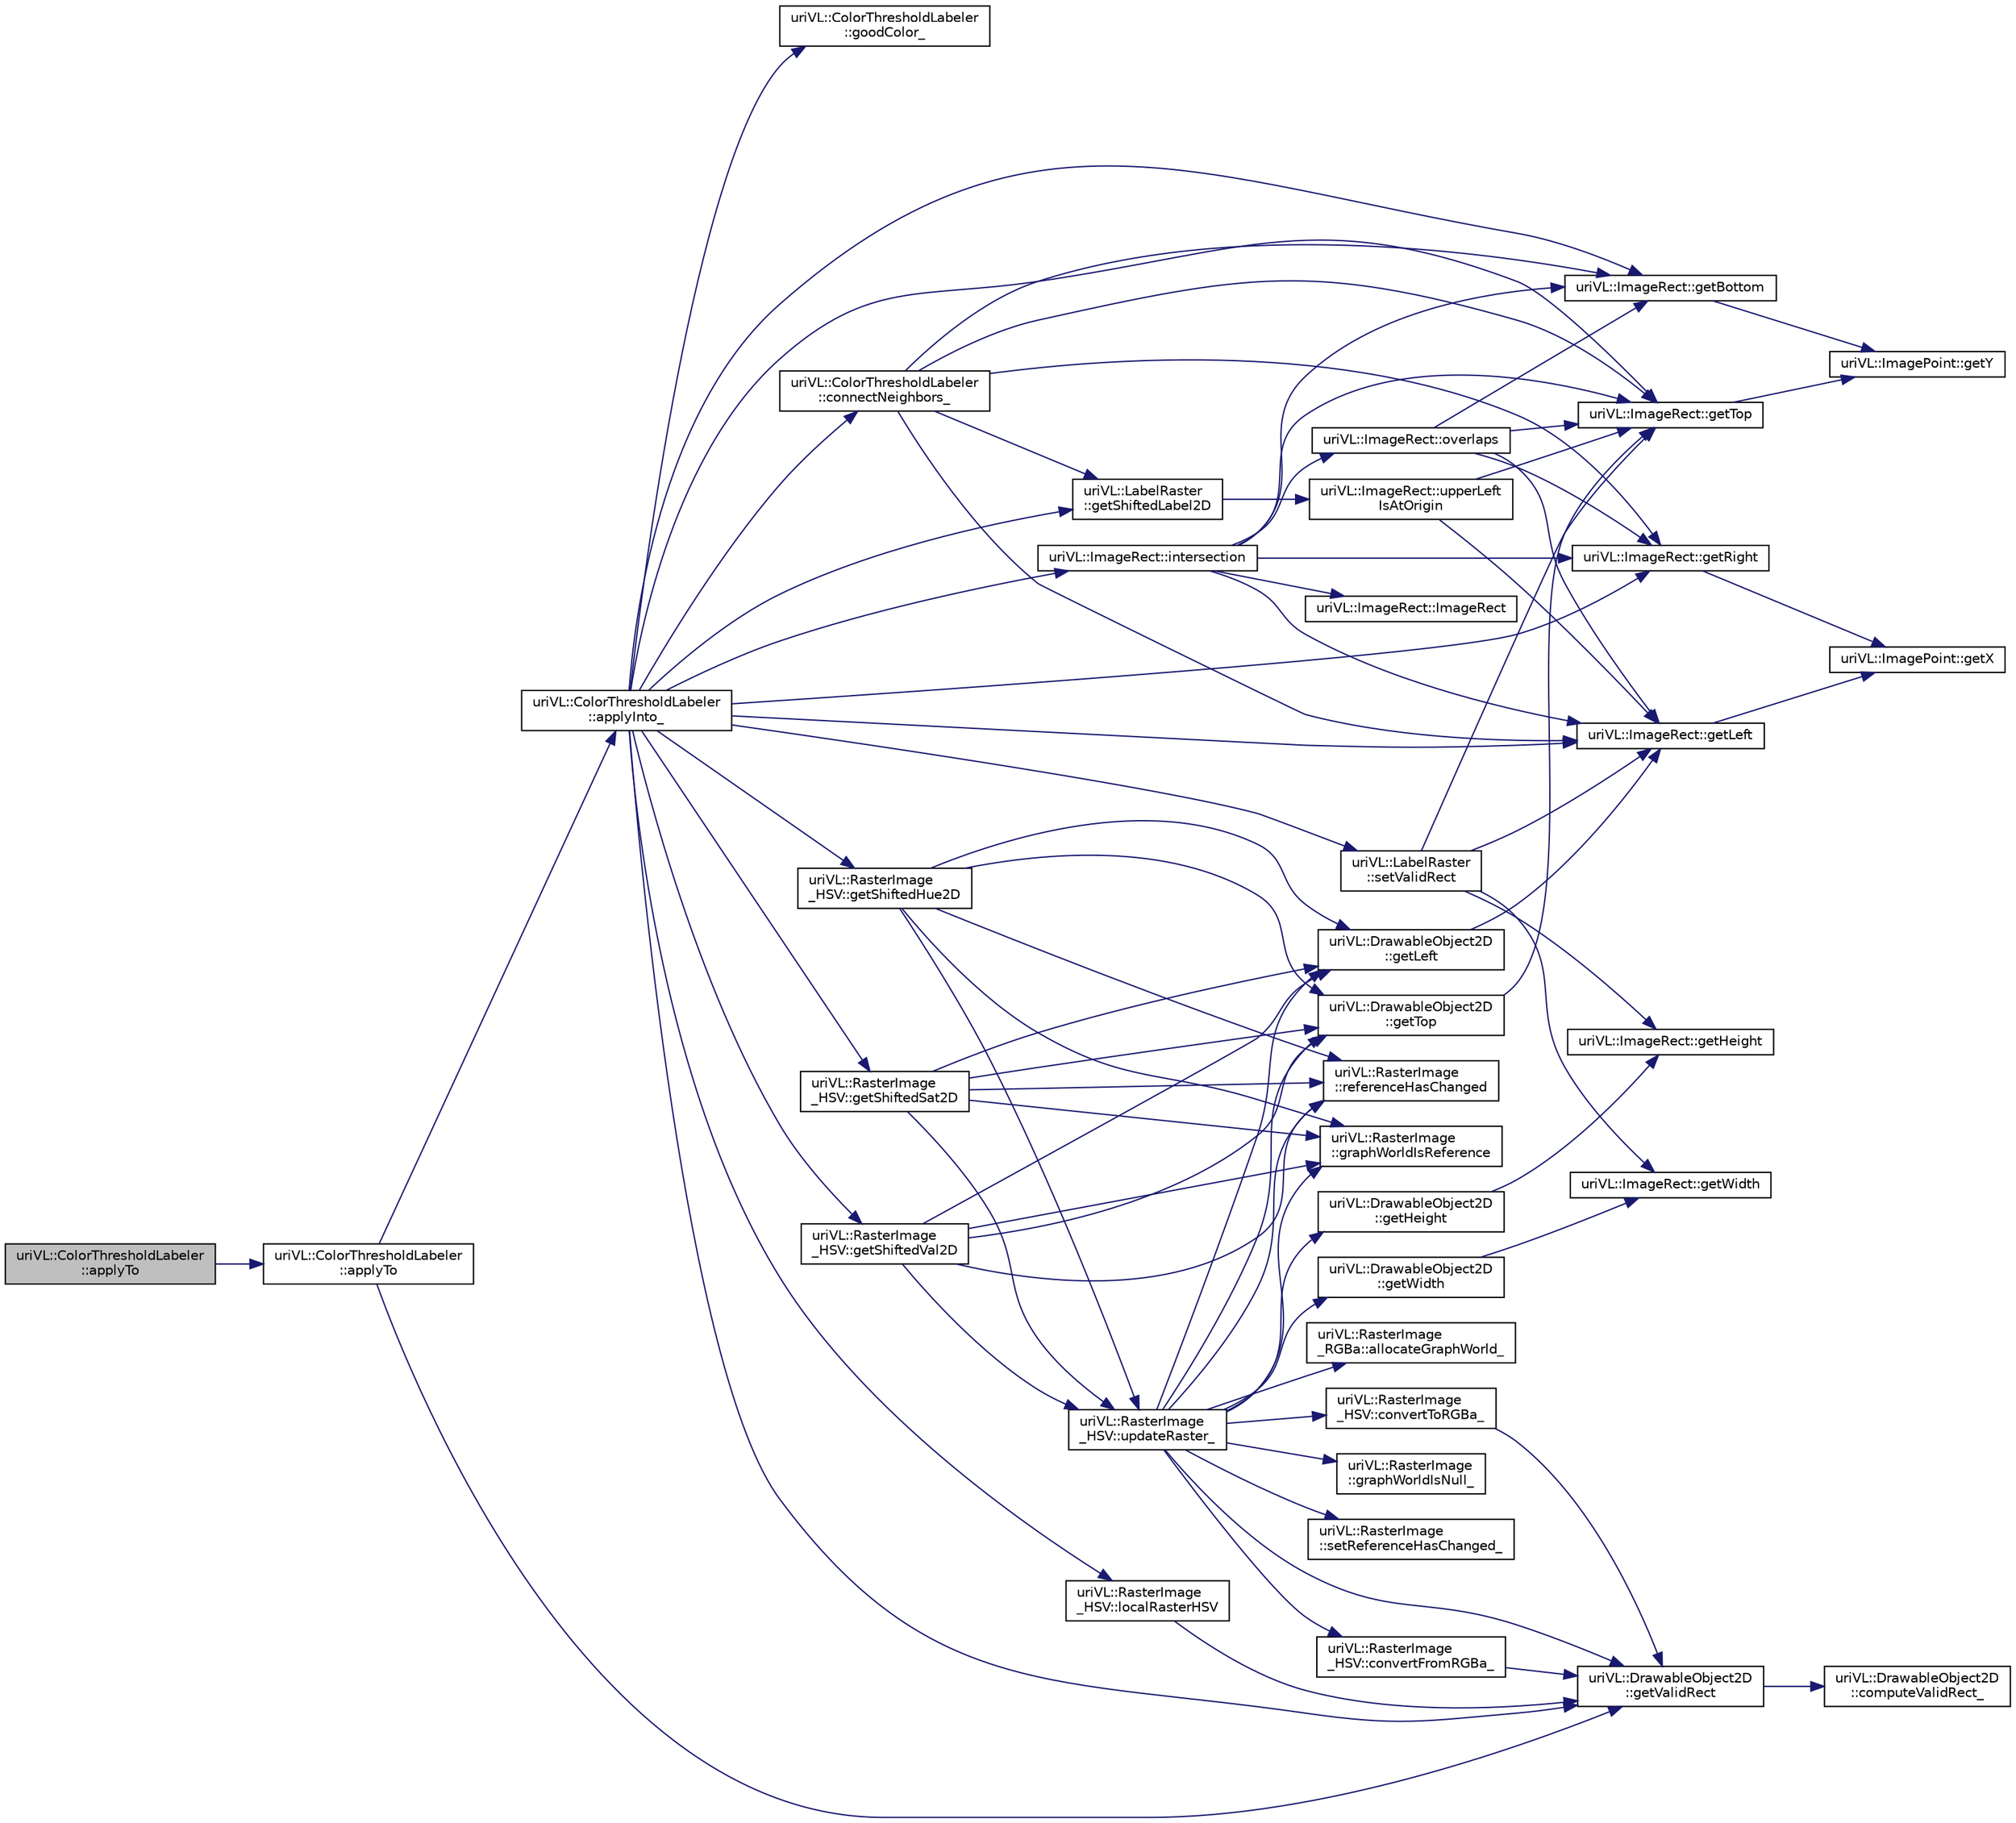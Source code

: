 digraph "uriVL::ColorThresholdLabeler::applyTo"
{
  edge [fontname="Helvetica",fontsize="10",labelfontname="Helvetica",labelfontsize="10"];
  node [fontname="Helvetica",fontsize="10",shape=record];
  rankdir="LR";
  Node1 [label="uriVL::ColorThresholdLabeler\l::applyTo",height=0.2,width=0.4,color="black", fillcolor="grey75", style="filled", fontcolor="black"];
  Node1 -> Node2 [color="midnightblue",fontsize="10",style="solid",fontname="Helvetica"];
  Node2 [label="uriVL::ColorThresholdLabeler\l::applyTo",height=0.2,width=0.4,color="black", fillcolor="white", style="filled",URL="$classuriVL_1_1ColorThresholdLabeler.html#af0ce018180ec17c919179c20c182fd8b",tooltip="Applies this operator to an image, returns the result as a LabelRaster. "];
  Node2 -> Node3 [color="midnightblue",fontsize="10",style="solid",fontname="Helvetica"];
  Node3 [label="uriVL::ColorThresholdLabeler\l::applyInto_",height=0.2,width=0.4,color="black", fillcolor="white", style="filled",URL="$classuriVL_1_1ColorThresholdLabeler.html#ac36b7365014f87ec582ce76dd7251a17",tooltip="When URIVL_LUT_COLOR_SEGM is defined, stores a lookup table that associates a label to every rgb inde..."];
  Node3 -> Node4 [color="midnightblue",fontsize="10",style="solid",fontname="Helvetica"];
  Node4 [label="uriVL::ColorThresholdLabeler\l::connectNeighbors_",height=0.2,width=0.4,color="black", fillcolor="white", style="filled",URL="$classuriVL_1_1ColorThresholdLabeler.html#a2e64b1b77e8b2cea92ede06d4afc31bc",tooltip="connect neighbor pixels based on each pixel&#39;s 8-neighborhood label values "];
  Node4 -> Node5 [color="midnightblue",fontsize="10",style="solid",fontname="Helvetica"];
  Node5 [label="uriVL::ImageRect::getTop",height=0.2,width=0.4,color="black", fillcolor="white", style="filled",URL="$classuriVL_1_1ImageRect.html#a2715b0a7b291354fd839a95ece0e0aba",tooltip="Returns the minimum y coordinate of the rectangle. "];
  Node5 -> Node6 [color="midnightblue",fontsize="10",style="solid",fontname="Helvetica"];
  Node6 [label="uriVL::ImagePoint::getY",height=0.2,width=0.4,color="black", fillcolor="white", style="filled",URL="$classuriVL_1_1ImagePoint.html#a4edda1ad5b1f3b39db3ac200dfddf016",tooltip="Returns the point&#39;s y coordinate. "];
  Node4 -> Node7 [color="midnightblue",fontsize="10",style="solid",fontname="Helvetica"];
  Node7 [label="uriVL::ImageRect::getBottom",height=0.2,width=0.4,color="black", fillcolor="white", style="filled",URL="$classuriVL_1_1ImageRect.html#acb34c902550ecb25f7fa6ffb620aea71",tooltip="Returns the maximum y coordinate of the rectangle. "];
  Node7 -> Node6 [color="midnightblue",fontsize="10",style="solid",fontname="Helvetica"];
  Node4 -> Node8 [color="midnightblue",fontsize="10",style="solid",fontname="Helvetica"];
  Node8 [label="uriVL::ImageRect::getLeft",height=0.2,width=0.4,color="black", fillcolor="white", style="filled",URL="$classuriVL_1_1ImageRect.html#a38bd531df6bd6c4892bca1a690feda13",tooltip="Returns the minimum x coordinate of the rectangle. "];
  Node8 -> Node9 [color="midnightblue",fontsize="10",style="solid",fontname="Helvetica"];
  Node9 [label="uriVL::ImagePoint::getX",height=0.2,width=0.4,color="black", fillcolor="white", style="filled",URL="$classuriVL_1_1ImagePoint.html#a4845eb34e164c8dffd9b366cf61f3f5b",tooltip="Returns the point&#39;s x coordinate. "];
  Node4 -> Node10 [color="midnightblue",fontsize="10",style="solid",fontname="Helvetica"];
  Node10 [label="uriVL::ImageRect::getRight",height=0.2,width=0.4,color="black", fillcolor="white", style="filled",URL="$classuriVL_1_1ImageRect.html#a89884bd1866a1b7ffb67d4cc1ec1a052",tooltip="Returns the maximum x coordinate of the rectangle. "];
  Node10 -> Node9 [color="midnightblue",fontsize="10",style="solid",fontname="Helvetica"];
  Node4 -> Node11 [color="midnightblue",fontsize="10",style="solid",fontname="Helvetica"];
  Node11 [label="uriVL::LabelRaster\l::getShiftedLabel2D",height=0.2,width=0.4,color="black", fillcolor="white", style="filled",URL="$classuriVL_1_1LabelRaster.html#a133fd2c51e4eed625df31a4b452ce2be",tooltip="Returns the label raster&#39;s read-only shifted 2D array. "];
  Node11 -> Node12 [color="midnightblue",fontsize="10",style="solid",fontname="Helvetica"];
  Node12 [label="uriVL::ImageRect::upperLeft\lIsAtOrigin",height=0.2,width=0.4,color="black", fillcolor="white", style="filled",URL="$classuriVL_1_1ImageRect.html#a0f6446fb5a440e3d901d07bf791625c0",tooltip="Indicates whether this rectangle has its upper left corner at (0, 0) "];
  Node12 -> Node5 [color="midnightblue",fontsize="10",style="solid",fontname="Helvetica"];
  Node12 -> Node8 [color="midnightblue",fontsize="10",style="solid",fontname="Helvetica"];
  Node3 -> Node7 [color="midnightblue",fontsize="10",style="solid",fontname="Helvetica"];
  Node3 -> Node8 [color="midnightblue",fontsize="10",style="solid",fontname="Helvetica"];
  Node3 -> Node10 [color="midnightblue",fontsize="10",style="solid",fontname="Helvetica"];
  Node3 -> Node13 [color="midnightblue",fontsize="10",style="solid",fontname="Helvetica"];
  Node13 [label="uriVL::RasterImage\l_HSV::getShiftedHue2D",height=0.2,width=0.4,color="black", fillcolor="white", style="filled",URL="$classuriVL_1_1RasterImage__HSV.html#a72e5a012356dcc397ca2141e8233e856",tooltip="Returns the hue as a read-only shifted 2D raster. "];
  Node13 -> Node14 [color="midnightblue",fontsize="10",style="solid",fontname="Helvetica"];
  Node14 [label="uriVL::RasterImage\l::graphWorldIsReference",height=0.2,width=0.4,color="black", fillcolor="white", style="filled",URL="$classuriVL_1_1RasterImage.html#ac6190461f1bd30c426fc3d183b74429b",tooltip="Indicates whether or not the raster stored in the GraphWorld (if it exists) contains the reference va..."];
  Node13 -> Node15 [color="midnightblue",fontsize="10",style="solid",fontname="Helvetica"];
  Node15 [label="uriVL::RasterImage\l::referenceHasChanged",height=0.2,width=0.4,color="black", fillcolor="white", style="filled",URL="$classuriVL_1_1RasterImage.html#a8d10dedd31a0e59925bdf31a37d03097",tooltip="Indicates whether or not the reference raster for this image has been modified. "];
  Node13 -> Node16 [color="midnightblue",fontsize="10",style="solid",fontname="Helvetica"];
  Node16 [label="uriVL::RasterImage\l_HSV::updateRaster_",height=0.2,width=0.4,color="black", fillcolor="white", style="filled",URL="$classuriVL_1_1RasterImage__HSV.html#acea5d54496623c70bc30d825b339dbba",tooltip="Forces an update of the base rgb raster if it is not the reference raster. "];
  Node16 -> Node15 [color="midnightblue",fontsize="10",style="solid",fontname="Helvetica"];
  Node16 -> Node17 [color="midnightblue",fontsize="10",style="solid",fontname="Helvetica"];
  Node17 [label="uriVL::RasterImage\l::graphWorldIsNull_",height=0.2,width=0.4,color="black", fillcolor="white", style="filled",URL="$classuriVL_1_1RasterImage.html#a828cf5c4cfe56eaa135c6f7c0d17f49c",tooltip="Indicates whether the GraphWorld was allocated for this object. "];
  Node16 -> Node18 [color="midnightblue",fontsize="10",style="solid",fontname="Helvetica"];
  Node18 [label="uriVL::RasterImage\l::setReferenceHasChanged_",height=0.2,width=0.4,color="black", fillcolor="white", style="filled",URL="$classuriVL_1_1RasterImage.html#a6c62baac612cff6df7be87dce2dfc5fb",tooltip="To be called by a child class that has modified the graphworld or one of the secondary rasters..."];
  Node16 -> Node14 [color="midnightblue",fontsize="10",style="solid",fontname="Helvetica"];
  Node16 -> Node19 [color="midnightblue",fontsize="10",style="solid",fontname="Helvetica"];
  Node19 [label="uriVL::RasterImage\l_HSV::convertFromRGBa_",height=0.2,width=0.4,color="black", fillcolor="white", style="filled",URL="$classuriVL_1_1RasterImage__HSV.html#a0c641f26c0f5e53b785f13fe83033dd1",tooltip="Calculates HSV values for the input RGBa image received as parameter. "];
  Node19 -> Node20 [color="midnightblue",fontsize="10",style="solid",fontname="Helvetica"];
  Node20 [label="uriVL::DrawableObject2D\l::getValidRect",height=0.2,width=0.4,color="black", fillcolor="white", style="filled",URL="$classuriVL_1_1DrawableObject2D.html#ad654c2c5da02b3b20298c3eef4153874",tooltip="Returns the object&#39;s valid data rectangle. "];
  Node20 -> Node21 [color="midnightblue",fontsize="10",style="solid",fontname="Helvetica"];
  Node21 [label="uriVL::DrawableObject2D\l::computeValidRect_",height=0.2,width=0.4,color="black", fillcolor="white", style="filled",URL="$classuriVL_1_1DrawableObject2D.html#a9eb135fd212d80a8fbc3caa7e242d9dd",tooltip="Calculates the object&#39;s valid box. "];
  Node16 -> Node20 [color="midnightblue",fontsize="10",style="solid",fontname="Helvetica"];
  Node16 -> Node22 [color="midnightblue",fontsize="10",style="solid",fontname="Helvetica"];
  Node22 [label="uriVL::RasterImage\l_RGBa::allocateGraphWorld_",height=0.2,width=0.4,color="black", fillcolor="white", style="filled",URL="$classuriVL_1_1RasterImage__RGBa.html#aea7a75a0d82569bb7f29ae38d5789651",tooltip="Alocates the GraphWorld for this object at the set dimensions. "];
  Node16 -> Node23 [color="midnightblue",fontsize="10",style="solid",fontname="Helvetica"];
  Node23 [label="uriVL::DrawableObject2D\l::getHeight",height=0.2,width=0.4,color="black", fillcolor="white", style="filled",URL="$classuriVL_1_1DrawableObject2D.html#a0fa48af9667c5a4b53bd2a9bf0eea240",tooltip="Returns the number of rows for the image. "];
  Node23 -> Node24 [color="midnightblue",fontsize="10",style="solid",fontname="Helvetica"];
  Node24 [label="uriVL::ImageRect::getHeight",height=0.2,width=0.4,color="black", fillcolor="white", style="filled",URL="$classuriVL_1_1ImageRect.html#aa757d85ab5d5230bc0ca53f5960e14f3",tooltip="Returns the height of the rectangle. "];
  Node16 -> Node25 [color="midnightblue",fontsize="10",style="solid",fontname="Helvetica"];
  Node25 [label="uriVL::DrawableObject2D\l::getWidth",height=0.2,width=0.4,color="black", fillcolor="white", style="filled",URL="$classuriVL_1_1DrawableObject2D.html#a01127dbd10a99cdbb7596e48539068c9",tooltip="Returns the number of columns for the image. "];
  Node25 -> Node26 [color="midnightblue",fontsize="10",style="solid",fontname="Helvetica"];
  Node26 [label="uriVL::ImageRect::getWidth",height=0.2,width=0.4,color="black", fillcolor="white", style="filled",URL="$classuriVL_1_1ImageRect.html#a1081dc6f638b33ebf30d0a43d51289ef",tooltip="Returns the width of the rectangle. "];
  Node16 -> Node27 [color="midnightblue",fontsize="10",style="solid",fontname="Helvetica"];
  Node27 [label="uriVL::DrawableObject2D\l::getTop",height=0.2,width=0.4,color="black", fillcolor="white", style="filled",URL="$classuriVL_1_1DrawableObject2D.html#a01508a3886015ab55449c46989af2277",tooltip="Returns the minimum y coordinate of the bounding rectangle. "];
  Node27 -> Node5 [color="midnightblue",fontsize="10",style="solid",fontname="Helvetica"];
  Node16 -> Node28 [color="midnightblue",fontsize="10",style="solid",fontname="Helvetica"];
  Node28 [label="uriVL::DrawableObject2D\l::getLeft",height=0.2,width=0.4,color="black", fillcolor="white", style="filled",URL="$classuriVL_1_1DrawableObject2D.html#a9c92e6b3d3b0753514e677080c762ef0",tooltip="Returns the minimum x coordinate of the bounding rectangle. "];
  Node28 -> Node8 [color="midnightblue",fontsize="10",style="solid",fontname="Helvetica"];
  Node16 -> Node29 [color="midnightblue",fontsize="10",style="solid",fontname="Helvetica"];
  Node29 [label="uriVL::RasterImage\l_HSV::convertToRGBa_",height=0.2,width=0.4,color="black", fillcolor="white", style="filled",URL="$classuriVL_1_1RasterImage__HSV.html#a13f1af375d7dd95bba79819652f4e820",tooltip="Updates the RGBa raster of this raster image to match the HSV rasters. "];
  Node29 -> Node20 [color="midnightblue",fontsize="10",style="solid",fontname="Helvetica"];
  Node13 -> Node27 [color="midnightblue",fontsize="10",style="solid",fontname="Helvetica"];
  Node13 -> Node28 [color="midnightblue",fontsize="10",style="solid",fontname="Helvetica"];
  Node3 -> Node11 [color="midnightblue",fontsize="10",style="solid",fontname="Helvetica"];
  Node3 -> Node30 [color="midnightblue",fontsize="10",style="solid",fontname="Helvetica"];
  Node30 [label="uriVL::RasterImage\l_HSV::getShiftedSat2D",height=0.2,width=0.4,color="black", fillcolor="white", style="filled",URL="$classuriVL_1_1RasterImage__HSV.html#a59baf092410adae9819c9b15b3a0f7e6",tooltip="Returns the saturation as a read-only shifted 2D raster. "];
  Node30 -> Node14 [color="midnightblue",fontsize="10",style="solid",fontname="Helvetica"];
  Node30 -> Node15 [color="midnightblue",fontsize="10",style="solid",fontname="Helvetica"];
  Node30 -> Node16 [color="midnightblue",fontsize="10",style="solid",fontname="Helvetica"];
  Node30 -> Node27 [color="midnightblue",fontsize="10",style="solid",fontname="Helvetica"];
  Node30 -> Node28 [color="midnightblue",fontsize="10",style="solid",fontname="Helvetica"];
  Node3 -> Node31 [color="midnightblue",fontsize="10",style="solid",fontname="Helvetica"];
  Node31 [label="uriVL::RasterImage\l_HSV::getShiftedVal2D",height=0.2,width=0.4,color="black", fillcolor="white", style="filled",URL="$classuriVL_1_1RasterImage__HSV.html#a0f18c0d460abc57763d6239420c505d5",tooltip="Returns the value as a read-only shifted 2D raster. "];
  Node31 -> Node14 [color="midnightblue",fontsize="10",style="solid",fontname="Helvetica"];
  Node31 -> Node15 [color="midnightblue",fontsize="10",style="solid",fontname="Helvetica"];
  Node31 -> Node16 [color="midnightblue",fontsize="10",style="solid",fontname="Helvetica"];
  Node31 -> Node27 [color="midnightblue",fontsize="10",style="solid",fontname="Helvetica"];
  Node31 -> Node28 [color="midnightblue",fontsize="10",style="solid",fontname="Helvetica"];
  Node3 -> Node5 [color="midnightblue",fontsize="10",style="solid",fontname="Helvetica"];
  Node3 -> Node20 [color="midnightblue",fontsize="10",style="solid",fontname="Helvetica"];
  Node3 -> Node32 [color="midnightblue",fontsize="10",style="solid",fontname="Helvetica"];
  Node32 [label="uriVL::ColorThresholdLabeler\l::goodColor_",height=0.2,width=0.4,color="black", fillcolor="white", style="filled",URL="$classuriVL_1_1ColorThresholdLabeler.html#a84a7c55f1eaa1df381210a5eb71c4848",tooltip="Checks if the color (in HSV space) belongs to the color domain sought. "];
  Node3 -> Node33 [color="midnightblue",fontsize="10",style="solid",fontname="Helvetica"];
  Node33 [label="uriVL::ImageRect::intersection",height=0.2,width=0.4,color="black", fillcolor="white", style="filled",URL="$classuriVL_1_1ImageRect.html#a4efe309aec03dcdb3e12ff86a906e6fb",tooltip="Returns the intersection of the two rectangles received as parameters. "];
  Node33 -> Node34 [color="midnightblue",fontsize="10",style="solid",fontname="Helvetica"];
  Node34 [label="uriVL::ImageRect::overlaps",height=0.2,width=0.4,color="black", fillcolor="white", style="filled",URL="$classuriVL_1_1ImageRect.html#a707979de0d8a0079379467712866e200",tooltip="Indicates whether this rectangle and the one received as parameter overlap. "];
  Node34 -> Node7 [color="midnightblue",fontsize="10",style="solid",fontname="Helvetica"];
  Node34 -> Node5 [color="midnightblue",fontsize="10",style="solid",fontname="Helvetica"];
  Node34 -> Node10 [color="midnightblue",fontsize="10",style="solid",fontname="Helvetica"];
  Node34 -> Node8 [color="midnightblue",fontsize="10",style="solid",fontname="Helvetica"];
  Node33 -> Node8 [color="midnightblue",fontsize="10",style="solid",fontname="Helvetica"];
  Node33 -> Node10 [color="midnightblue",fontsize="10",style="solid",fontname="Helvetica"];
  Node33 -> Node5 [color="midnightblue",fontsize="10",style="solid",fontname="Helvetica"];
  Node33 -> Node7 [color="midnightblue",fontsize="10",style="solid",fontname="Helvetica"];
  Node33 -> Node35 [color="midnightblue",fontsize="10",style="solid",fontname="Helvetica"];
  Node35 [label="uriVL::ImageRect::ImageRect",height=0.2,width=0.4,color="black", fillcolor="white", style="filled",URL="$classuriVL_1_1ImageRect.html#ab5d9afae21bbf5cd673a0161390e63e2",tooltip="Default Constructor. "];
  Node3 -> Node36 [color="midnightblue",fontsize="10",style="solid",fontname="Helvetica"];
  Node36 [label="uriVL::RasterImage\l_HSV::localRasterHSV",height=0.2,width=0.4,color="black", fillcolor="white", style="filled",URL="$classuriVL_1_1RasterImage__HSV.html#ae61598f218d92879a04cd042b598d111",tooltip="Allocates a read-only HSV copy of the image received as parameter if that image is not already some f..."];
  Node36 -> Node20 [color="midnightblue",fontsize="10",style="solid",fontname="Helvetica"];
  Node3 -> Node37 [color="midnightblue",fontsize="10",style="solid",fontname="Helvetica"];
  Node37 [label="uriVL::LabelRaster\l::setValidRect",height=0.2,width=0.4,color="black", fillcolor="white", style="filled",URL="$classuriVL_1_1LabelRaster.html#a6811c9a2c53a4877ae8627b72cd71f29",tooltip="Sets a new valid data rectangle for the label raster. "];
  Node37 -> Node8 [color="midnightblue",fontsize="10",style="solid",fontname="Helvetica"];
  Node37 -> Node5 [color="midnightblue",fontsize="10",style="solid",fontname="Helvetica"];
  Node37 -> Node26 [color="midnightblue",fontsize="10",style="solid",fontname="Helvetica"];
  Node37 -> Node24 [color="midnightblue",fontsize="10",style="solid",fontname="Helvetica"];
  Node2 -> Node20 [color="midnightblue",fontsize="10",style="solid",fontname="Helvetica"];
}
